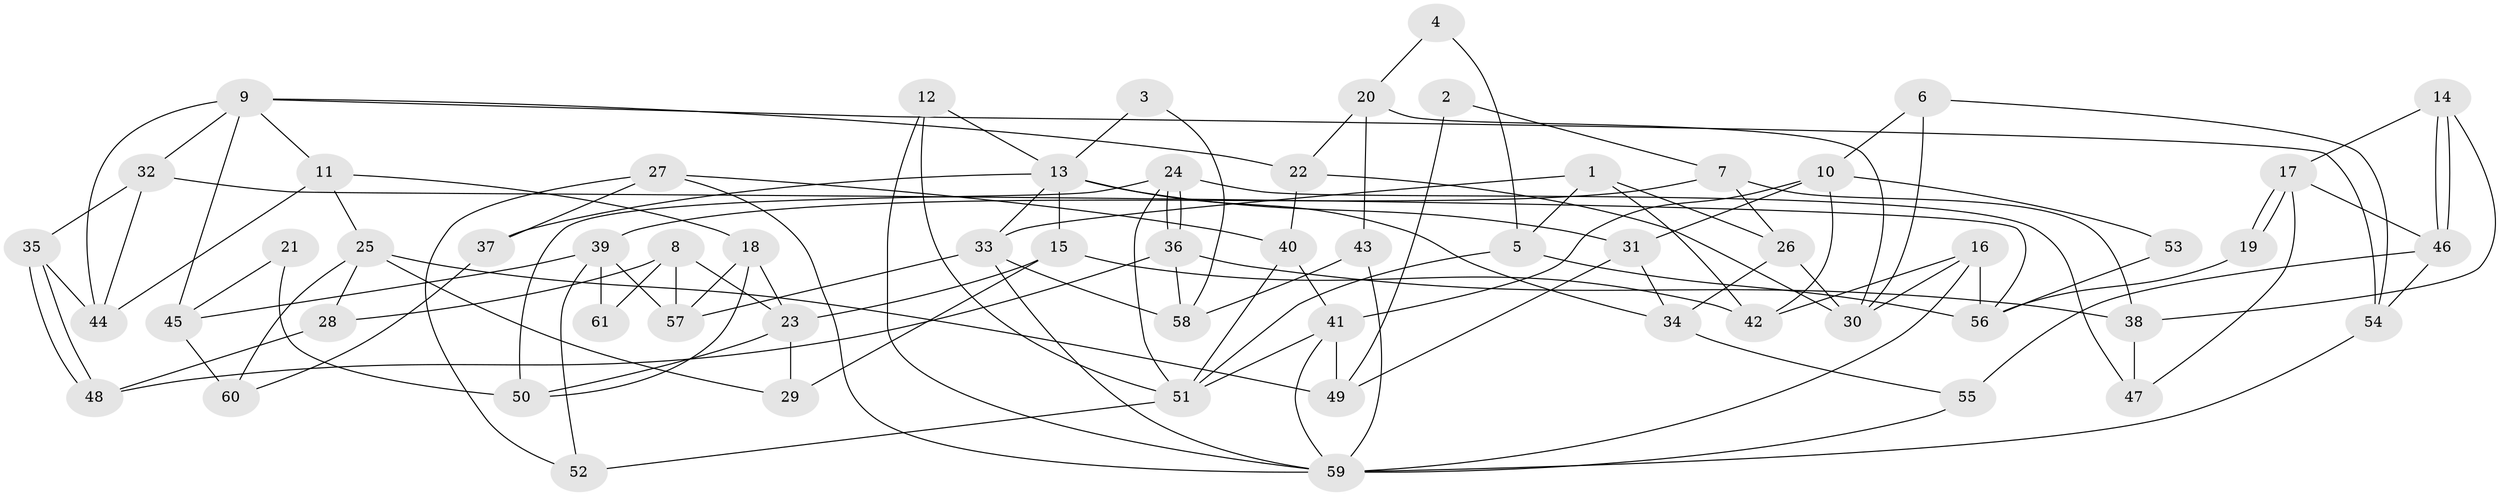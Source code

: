 // coarse degree distribution, {6: 0.13157894736842105, 4: 0.23684210526315788, 2: 0.07894736842105263, 5: 0.18421052631578946, 7: 0.15789473684210525, 3: 0.18421052631578946, 10: 0.02631578947368421}
// Generated by graph-tools (version 1.1) at 2025/24/03/03/25 07:24:02]
// undirected, 61 vertices, 122 edges
graph export_dot {
graph [start="1"]
  node [color=gray90,style=filled];
  1;
  2;
  3;
  4;
  5;
  6;
  7;
  8;
  9;
  10;
  11;
  12;
  13;
  14;
  15;
  16;
  17;
  18;
  19;
  20;
  21;
  22;
  23;
  24;
  25;
  26;
  27;
  28;
  29;
  30;
  31;
  32;
  33;
  34;
  35;
  36;
  37;
  38;
  39;
  40;
  41;
  42;
  43;
  44;
  45;
  46;
  47;
  48;
  49;
  50;
  51;
  52;
  53;
  54;
  55;
  56;
  57;
  58;
  59;
  60;
  61;
  1 -- 42;
  1 -- 26;
  1 -- 5;
  1 -- 33;
  2 -- 49;
  2 -- 7;
  3 -- 13;
  3 -- 58;
  4 -- 5;
  4 -- 20;
  5 -- 51;
  5 -- 56;
  6 -- 30;
  6 -- 54;
  6 -- 10;
  7 -- 39;
  7 -- 26;
  7 -- 38;
  8 -- 57;
  8 -- 23;
  8 -- 28;
  8 -- 61;
  9 -- 32;
  9 -- 22;
  9 -- 11;
  9 -- 44;
  9 -- 45;
  9 -- 54;
  10 -- 31;
  10 -- 41;
  10 -- 42;
  10 -- 53;
  11 -- 25;
  11 -- 18;
  11 -- 44;
  12 -- 13;
  12 -- 51;
  12 -- 59;
  13 -- 33;
  13 -- 31;
  13 -- 15;
  13 -- 34;
  13 -- 37;
  14 -- 38;
  14 -- 46;
  14 -- 46;
  14 -- 17;
  15 -- 42;
  15 -- 23;
  15 -- 29;
  16 -- 59;
  16 -- 56;
  16 -- 30;
  16 -- 42;
  17 -- 19;
  17 -- 19;
  17 -- 46;
  17 -- 47;
  18 -- 50;
  18 -- 23;
  18 -- 57;
  19 -- 56;
  20 -- 30;
  20 -- 43;
  20 -- 22;
  21 -- 45;
  21 -- 50;
  22 -- 40;
  22 -- 30;
  23 -- 29;
  23 -- 50;
  24 -- 36;
  24 -- 36;
  24 -- 51;
  24 -- 47;
  24 -- 50;
  25 -- 29;
  25 -- 28;
  25 -- 49;
  25 -- 60;
  26 -- 30;
  26 -- 34;
  27 -- 59;
  27 -- 40;
  27 -- 37;
  27 -- 52;
  28 -- 48;
  31 -- 34;
  31 -- 49;
  32 -- 44;
  32 -- 35;
  32 -- 56;
  33 -- 59;
  33 -- 57;
  33 -- 58;
  34 -- 55;
  35 -- 44;
  35 -- 48;
  35 -- 48;
  36 -- 38;
  36 -- 48;
  36 -- 58;
  37 -- 60;
  38 -- 47;
  39 -- 45;
  39 -- 57;
  39 -- 52;
  39 -- 61;
  40 -- 41;
  40 -- 51;
  41 -- 59;
  41 -- 49;
  41 -- 51;
  43 -- 58;
  43 -- 59;
  45 -- 60;
  46 -- 54;
  46 -- 55;
  51 -- 52;
  53 -- 56;
  54 -- 59;
  55 -- 59;
}
